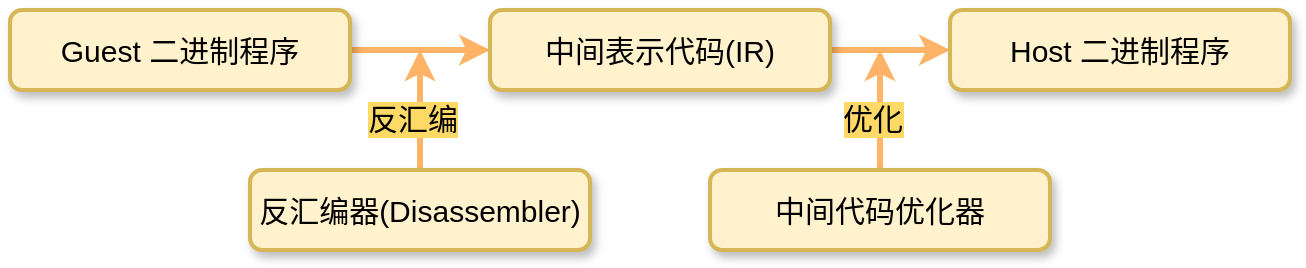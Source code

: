 <mxfile version="17.4.2" type="device"><diagram id="6A33YNNAumB7MYZeX0kF" name="第 1 页"><mxGraphModel dx="1102" dy="1025" grid="1" gridSize="10" guides="1" tooltips="1" connect="1" arrows="1" fold="1" page="1" pageScale="1" pageWidth="1169" pageHeight="827" math="0" shadow="0"><root><mxCell id="0"/><mxCell id="1" parent="0"/><mxCell id="HmYtOHKkApslWnAUsQq7-1" style="edgeStyle=orthogonalEdgeStyle;shape=connector;rounded=1;orthogonalLoop=1;jettySize=auto;html=1;exitX=1;exitY=0.5;exitDx=0;exitDy=0;labelBackgroundColor=default;fontFamily=Helvetica;fontSize=15;fontColor=default;endArrow=classic;strokeColor=#FFB366;strokeWidth=3;entryX=0;entryY=0.5;entryDx=0;entryDy=0;" parent="1" source="HFxFIARsH69i7TdEn2C6-1" target="HmYtOHKkApslWnAUsQq7-2" edge="1"><mxGeometry relative="1" as="geometry"><mxPoint x="430" y="220" as="targetPoint"/></mxGeometry></mxCell><mxCell id="HFxFIARsH69i7TdEn2C6-1" value="Guest 二进制程序" style="rounded=1;whiteSpace=wrap;html=1;fillColor=#fff2cc;strokeColor=#d6b656;fontSize=15;gradientColor=none;strokeWidth=2;glass=0;sketch=0;shadow=1;" parent="1" vertex="1"><mxGeometry x="210" y="220" width="170" height="40" as="geometry"/></mxCell><mxCell id="gzXi7XXvPsoLiI-OscDy-3" value="" style="edgeStyle=orthogonalEdgeStyle;rounded=1;orthogonalLoop=1;jettySize=auto;html=1;fontSize=15;strokeColor=#FFB366;strokeWidth=3;" parent="1" source="Ow_WIXItOcsbwUhfGyvj-3" edge="1"><mxGeometry relative="1" as="geometry"><mxPoint x="415" y="240" as="targetPoint"/></mxGeometry></mxCell><mxCell id="gzXi7XXvPsoLiI-OscDy-4" value="反汇编" style="edgeLabel;html=1;align=center;verticalAlign=middle;resizable=0;points=[];fontSize=15;labelBackgroundColor=#FFD966;" parent="gzXi7XXvPsoLiI-OscDy-3" vertex="1" connectable="0"><mxGeometry x="-0.617" y="4" relative="1" as="geometry"><mxPoint y="-15" as="offset"/></mxGeometry></mxCell><mxCell id="Ow_WIXItOcsbwUhfGyvj-3" value="反汇编器(Disassembler)" style="rounded=1;whiteSpace=wrap;html=1;fillColor=#fff2cc;strokeColor=#d6b656;fontSize=15;gradientColor=none;strokeWidth=2;glass=0;sketch=0;shadow=1;" parent="1" vertex="1"><mxGeometry x="330" y="300" width="170" height="40" as="geometry"/></mxCell><mxCell id="HmYtOHKkApslWnAUsQq7-6" style="edgeStyle=orthogonalEdgeStyle;shape=connector;rounded=1;orthogonalLoop=1;jettySize=auto;html=1;exitX=1;exitY=0.5;exitDx=0;exitDy=0;entryX=0;entryY=0.5;entryDx=0;entryDy=0;labelBackgroundColor=default;fontFamily=Helvetica;fontSize=15;fontColor=default;endArrow=classic;strokeColor=#FFB366;strokeWidth=3;" parent="1" source="HmYtOHKkApslWnAUsQq7-2" target="HmYtOHKkApslWnAUsQq7-5" edge="1"><mxGeometry relative="1" as="geometry"/></mxCell><mxCell id="HmYtOHKkApslWnAUsQq7-2" value="中间表示代码(IR)" style="rounded=1;whiteSpace=wrap;html=1;fillColor=#fff2cc;strokeColor=#d6b656;fontSize=15;gradientColor=none;strokeWidth=2;glass=0;sketch=0;shadow=1;" parent="1" vertex="1"><mxGeometry x="450" y="220" width="170" height="40" as="geometry"/></mxCell><mxCell id="HmYtOHKkApslWnAUsQq7-5" value="Host 二进制程序" style="rounded=1;whiteSpace=wrap;html=1;fillColor=#fff2cc;strokeColor=#d6b656;fontSize=15;gradientColor=none;strokeWidth=2;glass=0;sketch=0;shadow=1;" parent="1" vertex="1"><mxGeometry x="680" y="220" width="170" height="40" as="geometry"/></mxCell><mxCell id="HmYtOHKkApslWnAUsQq7-8" value="" style="edgeStyle=orthogonalEdgeStyle;rounded=1;orthogonalLoop=1;jettySize=auto;html=1;fontSize=15;strokeColor=#FFB366;strokeWidth=3;" parent="1" source="HmYtOHKkApslWnAUsQq7-10" edge="1"><mxGeometry relative="1" as="geometry"><mxPoint x="645" y="240" as="targetPoint"/><Array as="points"><mxPoint x="645" y="240"/><mxPoint x="645" y="240"/></Array></mxGeometry></mxCell><mxCell id="HmYtOHKkApslWnAUsQq7-9" value="优化" style="edgeLabel;html=1;align=center;verticalAlign=middle;resizable=0;points=[];fontSize=15;labelBackgroundColor=#FFD966;" parent="HmYtOHKkApslWnAUsQq7-8" vertex="1" connectable="0"><mxGeometry x="-0.617" y="4" relative="1" as="geometry"><mxPoint y="-15" as="offset"/></mxGeometry></mxCell><mxCell id="HmYtOHKkApslWnAUsQq7-10" value="中间代码优化器" style="rounded=1;whiteSpace=wrap;html=1;fillColor=#fff2cc;strokeColor=#d6b656;fontSize=15;gradientColor=none;strokeWidth=2;glass=0;sketch=0;shadow=1;" parent="1" vertex="1"><mxGeometry x="560" y="300" width="170" height="40" as="geometry"/></mxCell></root></mxGraphModel></diagram></mxfile>